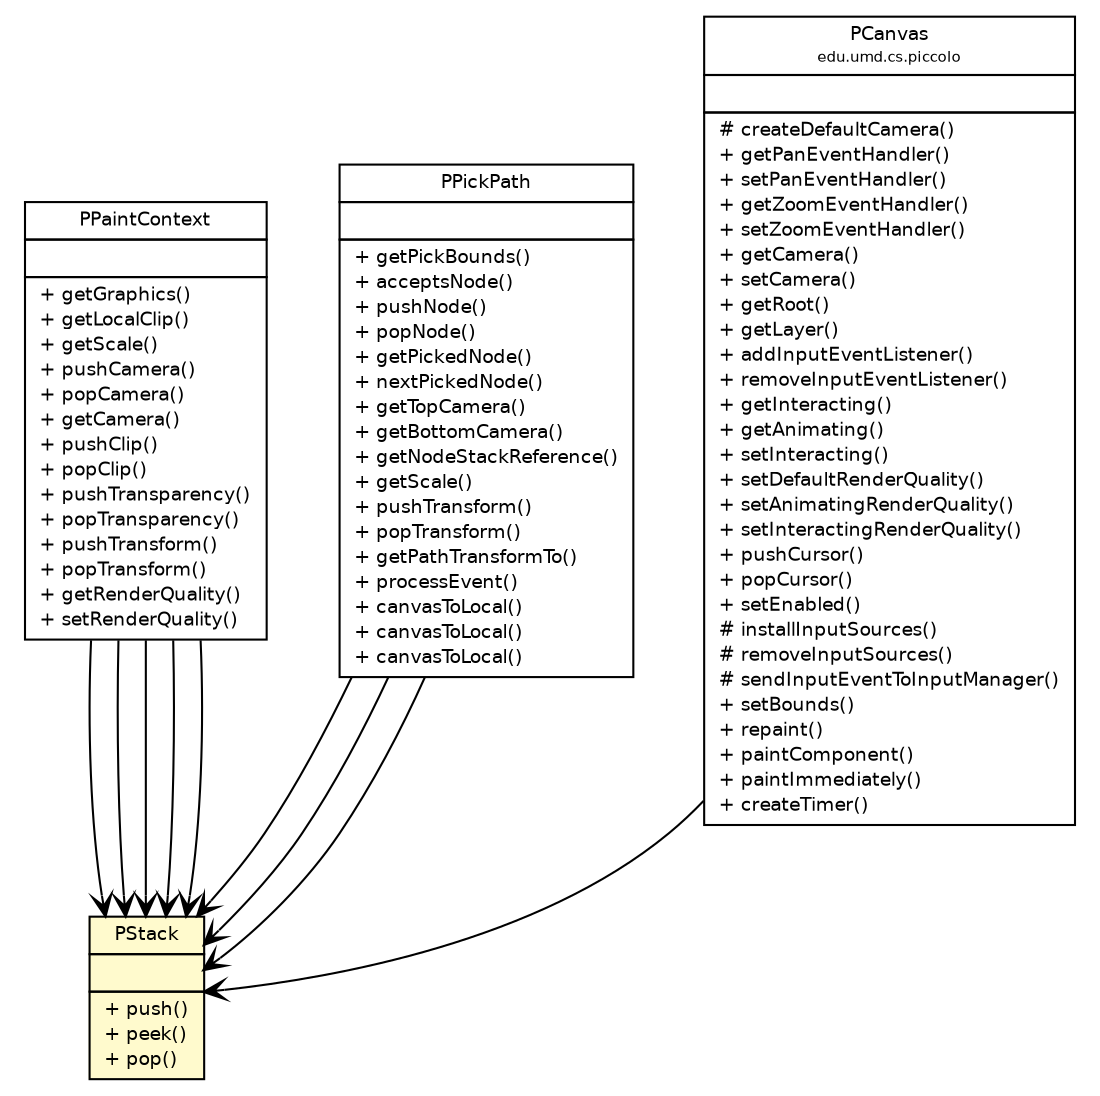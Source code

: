 #!/usr/local/bin/dot
#
# Class diagram 
# Generated by UmlGraph version 4.6 (http://www.spinellis.gr/sw/umlgraph)
#

digraph G {
	edge [fontname="Helvetica",fontsize=10,labelfontname="Helvetica",labelfontsize=10];
	node [fontname="Helvetica",fontsize=10,shape=plaintext];
	// edu.umd.cs.piccolo.util.PStack
	c193 [label=<<table border="0" cellborder="1" cellspacing="0" cellpadding="2" port="p" bgcolor="lemonChiffon" href="./PStack.html">
		<tr><td><table border="0" cellspacing="0" cellpadding="1">
			<tr><td> PStack </td></tr>
		</table></td></tr>
		<tr><td><table border="0" cellspacing="0" cellpadding="1">
			<tr><td align="left">  </td></tr>
		</table></td></tr>
		<tr><td><table border="0" cellspacing="0" cellpadding="1">
			<tr><td align="left"> + push() </td></tr>
			<tr><td align="left"> + peek() </td></tr>
			<tr><td align="left"> + pop() </td></tr>
		</table></td></tr>
		</table>>, fontname="Helvetica", fontcolor="black", fontsize=9.0];
	// edu.umd.cs.piccolo.util.PPaintContext
	c204 [label=<<table border="0" cellborder="1" cellspacing="0" cellpadding="2" port="p" href="./PPaintContext.html">
		<tr><td><table border="0" cellspacing="0" cellpadding="1">
			<tr><td> PPaintContext </td></tr>
		</table></td></tr>
		<tr><td><table border="0" cellspacing="0" cellpadding="1">
			<tr><td align="left">  </td></tr>
		</table></td></tr>
		<tr><td><table border="0" cellspacing="0" cellpadding="1">
			<tr><td align="left"> + getGraphics() </td></tr>
			<tr><td align="left"> + getLocalClip() </td></tr>
			<tr><td align="left"> + getScale() </td></tr>
			<tr><td align="left"> + pushCamera() </td></tr>
			<tr><td align="left"> + popCamera() </td></tr>
			<tr><td align="left"> + getCamera() </td></tr>
			<tr><td align="left"> + pushClip() </td></tr>
			<tr><td align="left"> + popClip() </td></tr>
			<tr><td align="left"> + pushTransparency() </td></tr>
			<tr><td align="left"> + popTransparency() </td></tr>
			<tr><td align="left"> + pushTransform() </td></tr>
			<tr><td align="left"> + popTransform() </td></tr>
			<tr><td align="left"> + getRenderQuality() </td></tr>
			<tr><td align="left"> + setRenderQuality() </td></tr>
		</table></td></tr>
		</table>>, fontname="Helvetica", fontcolor="black", fontsize=9.0];
	// edu.umd.cs.piccolo.util.PPickPath
	c221 [label=<<table border="0" cellborder="1" cellspacing="0" cellpadding="2" port="p" href="./PPickPath.html">
		<tr><td><table border="0" cellspacing="0" cellpadding="1">
			<tr><td> PPickPath </td></tr>
		</table></td></tr>
		<tr><td><table border="0" cellspacing="0" cellpadding="1">
			<tr><td align="left">  </td></tr>
		</table></td></tr>
		<tr><td><table border="0" cellspacing="0" cellpadding="1">
			<tr><td align="left"> + getPickBounds() </td></tr>
			<tr><td align="left"> + acceptsNode() </td></tr>
			<tr><td align="left"> + pushNode() </td></tr>
			<tr><td align="left"> + popNode() </td></tr>
			<tr><td align="left"> + getPickedNode() </td></tr>
			<tr><td align="left"> + nextPickedNode() </td></tr>
			<tr><td align="left"> + getTopCamera() </td></tr>
			<tr><td align="left"> + getBottomCamera() </td></tr>
			<tr><td align="left"> + getNodeStackReference() </td></tr>
			<tr><td align="left"> + getScale() </td></tr>
			<tr><td align="left"> + pushTransform() </td></tr>
			<tr><td align="left"> + popTransform() </td></tr>
			<tr><td align="left"> + getPathTransformTo() </td></tr>
			<tr><td align="left"> + processEvent() </td></tr>
			<tr><td align="left"> + canvasToLocal() </td></tr>
			<tr><td align="left"> + canvasToLocal() </td></tr>
			<tr><td align="left"> + canvasToLocal() </td></tr>
		</table></td></tr>
		</table>>, fontname="Helvetica", fontcolor="black", fontsize=9.0];
	// edu.umd.cs.piccolo.PCanvas
	c279 [label=<<table border="0" cellborder="1" cellspacing="0" cellpadding="2" port="p" href="../PCanvas.html">
		<tr><td><table border="0" cellspacing="0" cellpadding="1">
			<tr><td> PCanvas </td></tr>
			<tr><td><font point-size="7.0"> edu.umd.cs.piccolo </font></td></tr>
		</table></td></tr>
		<tr><td><table border="0" cellspacing="0" cellpadding="1">
			<tr><td align="left">  </td></tr>
		</table></td></tr>
		<tr><td><table border="0" cellspacing="0" cellpadding="1">
			<tr><td align="left"> # createDefaultCamera() </td></tr>
			<tr><td align="left"> + getPanEventHandler() </td></tr>
			<tr><td align="left"> + setPanEventHandler() </td></tr>
			<tr><td align="left"> + getZoomEventHandler() </td></tr>
			<tr><td align="left"> + setZoomEventHandler() </td></tr>
			<tr><td align="left"> + getCamera() </td></tr>
			<tr><td align="left"> + setCamera() </td></tr>
			<tr><td align="left"> + getRoot() </td></tr>
			<tr><td align="left"> + getLayer() </td></tr>
			<tr><td align="left"> + addInputEventListener() </td></tr>
			<tr><td align="left"> + removeInputEventListener() </td></tr>
			<tr><td align="left"> + getInteracting() </td></tr>
			<tr><td align="left"> + getAnimating() </td></tr>
			<tr><td align="left"> + setInteracting() </td></tr>
			<tr><td align="left"> + setDefaultRenderQuality() </td></tr>
			<tr><td align="left"> + setAnimatingRenderQuality() </td></tr>
			<tr><td align="left"> + setInteractingRenderQuality() </td></tr>
			<tr><td align="left"> + pushCursor() </td></tr>
			<tr><td align="left"> + popCursor() </td></tr>
			<tr><td align="left"> + setEnabled() </td></tr>
			<tr><td align="left"> # installInputSources() </td></tr>
			<tr><td align="left"> # removeInputSources() </td></tr>
			<tr><td align="left"> # sendInputEventToInputManager() </td></tr>
			<tr><td align="left"> + setBounds() </td></tr>
			<tr><td align="left"> + repaint() </td></tr>
			<tr><td align="left"> + paintComponent() </td></tr>
			<tr><td align="left"> + paintImmediately() </td></tr>
			<tr><td align="left"> + createTimer() </td></tr>
		</table></td></tr>
		</table>>, fontname="Helvetica", fontcolor="black", fontsize=9.0];
	// edu.umd.cs.piccolo.util.PPaintContext NAVASSOC edu.umd.cs.piccolo.util.PStack
	c204:p -> c193:p [taillabel="", label="", headlabel="", fontname="Helvetica", fontcolor="black", fontsize=10.0, color="black", arrowhead=open];
	// edu.umd.cs.piccolo.util.PPaintContext NAVASSOC edu.umd.cs.piccolo.util.PStack
	c204:p -> c193:p [taillabel="", label="", headlabel="", fontname="Helvetica", fontcolor="black", fontsize=10.0, color="black", arrowhead=open];
	// edu.umd.cs.piccolo.util.PPaintContext NAVASSOC edu.umd.cs.piccolo.util.PStack
	c204:p -> c193:p [taillabel="", label="", headlabel="", fontname="Helvetica", fontcolor="black", fontsize=10.0, color="black", arrowhead=open];
	// edu.umd.cs.piccolo.util.PPaintContext NAVASSOC edu.umd.cs.piccolo.util.PStack
	c204:p -> c193:p [taillabel="", label="", headlabel="", fontname="Helvetica", fontcolor="black", fontsize=10.0, color="black", arrowhead=open];
	// edu.umd.cs.piccolo.util.PPaintContext NAVASSOC edu.umd.cs.piccolo.util.PStack
	c204:p -> c193:p [taillabel="", label="", headlabel="", fontname="Helvetica", fontcolor="black", fontsize=10.0, color="black", arrowhead=open];
	// edu.umd.cs.piccolo.util.PPickPath NAVASSOC edu.umd.cs.piccolo.util.PStack
	c221:p -> c193:p [taillabel="", label="", headlabel="", fontname="Helvetica", fontcolor="black", fontsize=10.0, color="black", arrowhead=open];
	// edu.umd.cs.piccolo.util.PPickPath NAVASSOC edu.umd.cs.piccolo.util.PStack
	c221:p -> c193:p [taillabel="", label="", headlabel="", fontname="Helvetica", fontcolor="black", fontsize=10.0, color="black", arrowhead=open];
	// edu.umd.cs.piccolo.util.PPickPath NAVASSOC edu.umd.cs.piccolo.util.PStack
	c221:p -> c193:p [taillabel="", label="", headlabel="", fontname="Helvetica", fontcolor="black", fontsize=10.0, color="black", arrowhead=open];
	// edu.umd.cs.piccolo.PCanvas NAVASSOC edu.umd.cs.piccolo.util.PStack
	c279:p -> c193:p [taillabel="", label="", headlabel="", fontname="Helvetica", fontcolor="black", fontsize=10.0, color="black", arrowhead=open];
}

